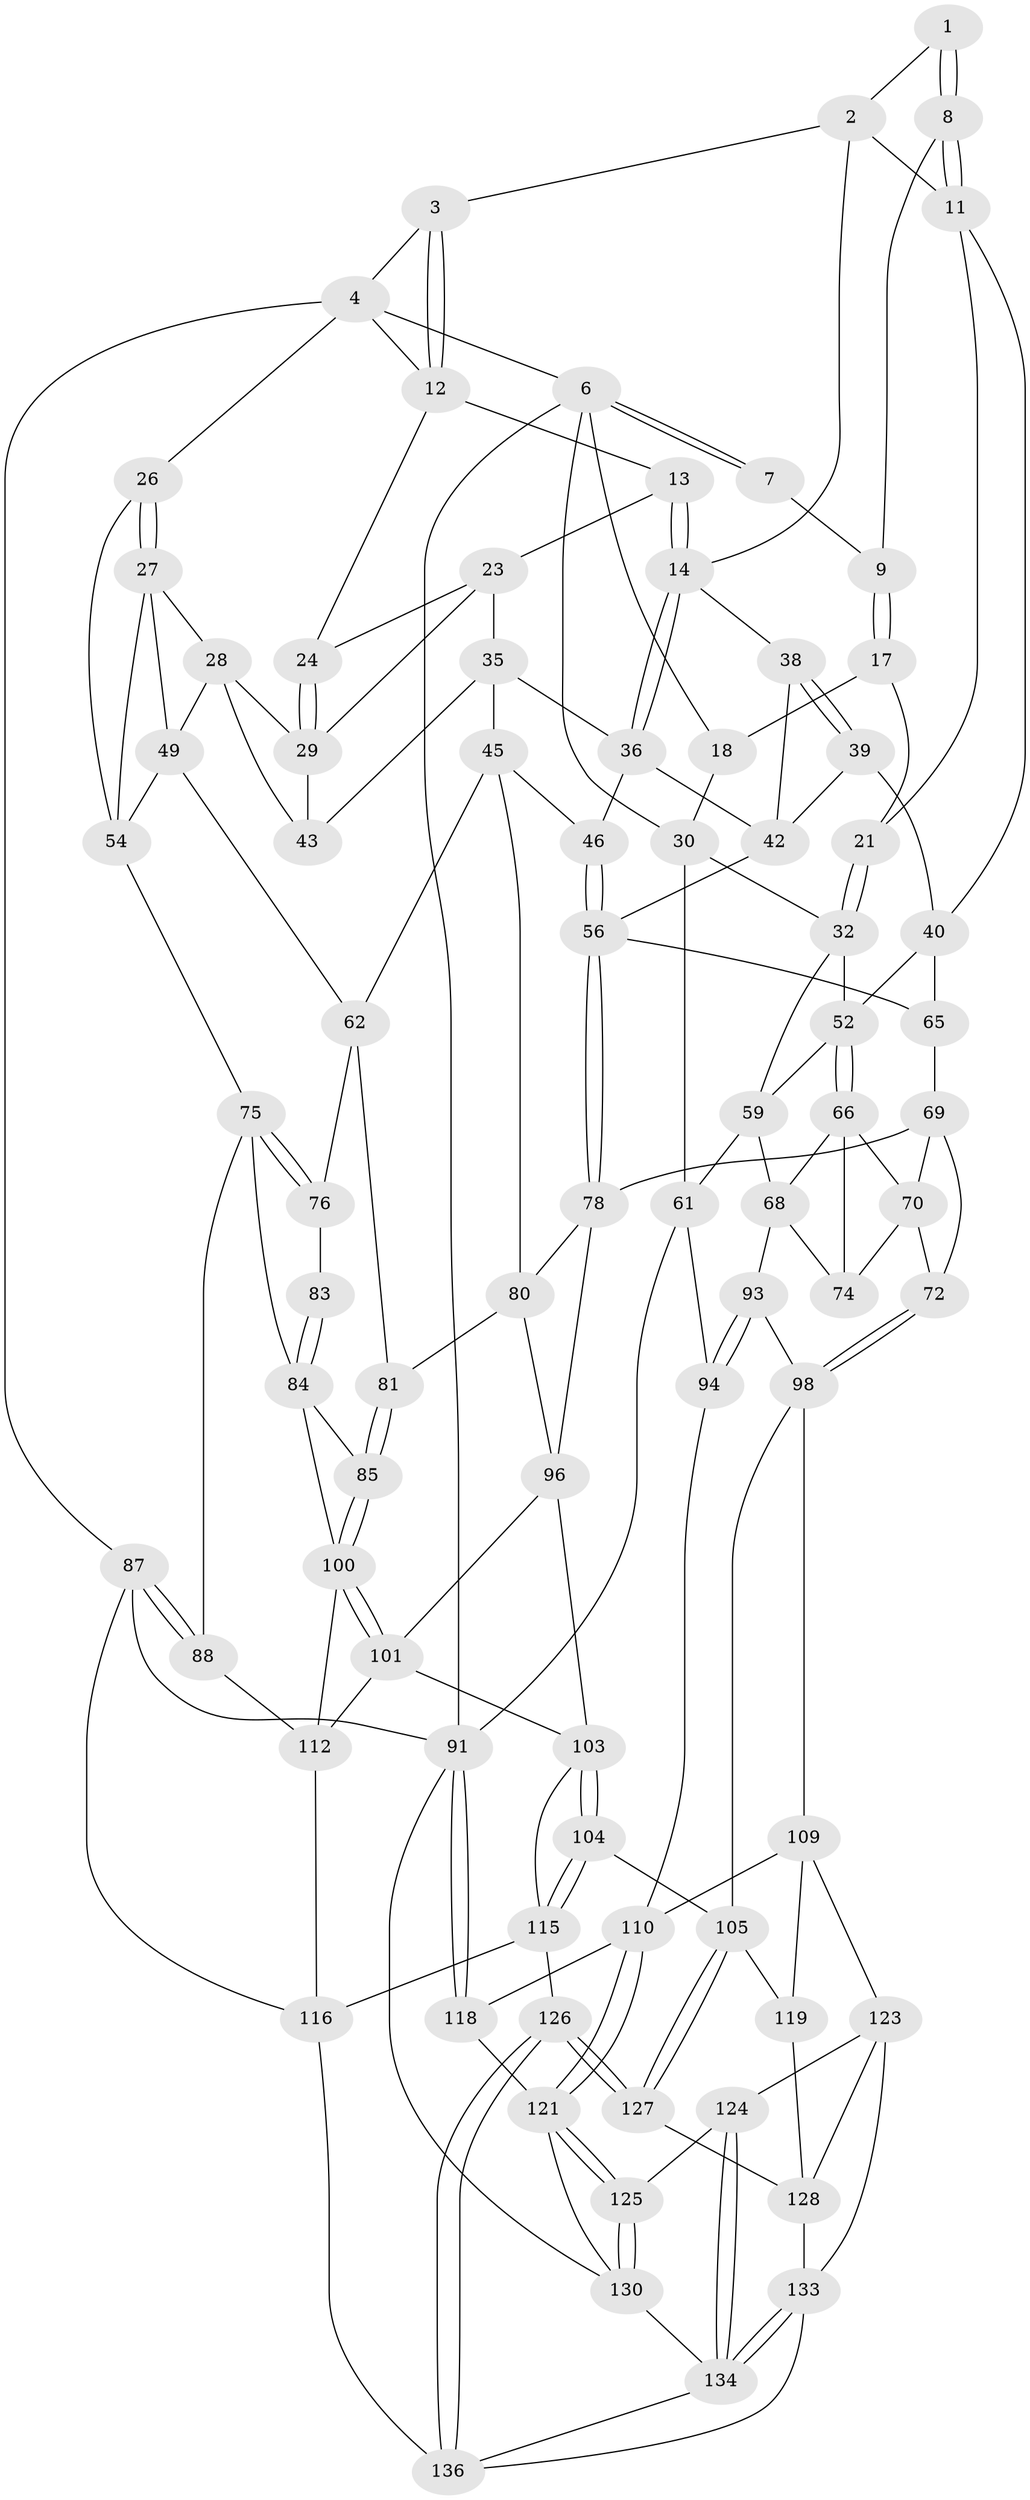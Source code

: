 // original degree distribution, {3: 0.014285714285714285, 4: 0.22857142857142856, 5: 0.5428571428571428, 6: 0.21428571428571427}
// Generated by graph-tools (version 1.1) at 2025/12/02/27/25 16:12:00]
// undirected, 84 vertices, 185 edges
graph export_dot {
graph [start="1"]
  node [color=gray90,style=filled];
  1 [pos="+0.3303559202394081+0"];
  2 [pos="+0.3982540672045034+0",super="+10"];
  3 [pos="+0.49972082092693215+0"];
  4 [pos="+0.8356211885406448+0",super="+5"];
  6 [pos="+0+0",super="+19"];
  7 [pos="+0+0"];
  8 [pos="+0.21798241818351885+0.05073722234557355"];
  9 [pos="+0.16804610857153393+0.052317811188669315"];
  11 [pos="+0.2632334038515178+0.14508383600651073",super="+20"];
  12 [pos="+0.5287657113220863+0",super="+16"];
  13 [pos="+0.5288528488861314+0"];
  14 [pos="+0.43708175012537953+0.14003198395586824",super="+15"];
  17 [pos="+0.13507843022773303+0.07188458254586988",super="+22"];
  18 [pos="+0.033309710334611844+0",super="+25"];
  21 [pos="+0.23099550179937411+0.17156233964813666"];
  23 [pos="+0.591327029417129+0.11227672159429132",super="+34"];
  24 [pos="+0.744037312600348+0.09599489828808067"];
  26 [pos="+1+0"];
  27 [pos="+0.9223219021520647+0.13024318410490196",super="+48"];
  28 [pos="+0.912349909234228+0.13319808681981296",super="+47"];
  29 [pos="+0.762802702572202+0.12461220232776264",super="+37"];
  30 [pos="+0.0635822790732934+0.1695760130459443",super="+31"];
  32 [pos="+0.2301208972851987+0.17320247396196764",super="+33"];
  35 [pos="+0.5710166786196669+0.17041536504820873",super="+44"];
  36 [pos="+0.5664498328570148+0.172988879687888",super="+41"];
  38 [pos="+0.41932764625597857+0.23143562735257267"];
  39 [pos="+0.37894233517788434+0.27795613320905166"];
  40 [pos="+0.36787146084662176+0.28497337872936346",super="+51"];
  42 [pos="+0.4918576056436403+0.24684542114164698",super="+58"];
  43 [pos="+0.7280390194255161+0.2318451348811801"];
  45 [pos="+0.6293438797491081+0.3463609780464351",super="+64"];
  46 [pos="+0.5892258194962696+0.3641981001858787"];
  49 [pos="+0.8677395670832752+0.36172873945117845",super="+50"];
  52 [pos="+0.3478844626273789+0.31974510504223563",super="+53"];
  54 [pos="+1+0.34554975124439236",super="+55"];
  56 [pos="+0.5611499090139702+0.3834087687092715",super="+57"];
  59 [pos="+0.1290323877829508+0.3470951440440748",super="+60"];
  61 [pos="+0+0.35573716023319046",super="+90"];
  62 [pos="+0.8285657507854334+0.40528485764965705",super="+63"];
  65 [pos="+0.5177360989139437+0.3852791002911359"];
  66 [pos="+0.3446010662455933+0.3651758266084939",super="+67"];
  68 [pos="+0.16161081472787656+0.45405871957483246",super="+86"];
  69 [pos="+0.4360601881201157+0.40611170332722896",super="+71"];
  70 [pos="+0.39228411405138963+0.3998403477242418",super="+73"];
  72 [pos="+0.4237985442359867+0.539059036818252"];
  74 [pos="+0.34161146180546414+0.5022222703041533"];
  75 [pos="+1+0.5085470090720552",super="+89"];
  76 [pos="+0.9910352086207536+0.47198969439836913",super="+77"];
  78 [pos="+0.5606754657101531+0.4868818448146928",super="+79"];
  80 [pos="+0.680742346094929+0.5072025068222932",super="+82"];
  81 [pos="+0.7745497263452815+0.5405364963785205"];
  83 [pos="+0.8796904020935169+0.5332508337640425"];
  84 [pos="+0.8838849626548706+0.5560512811008381",super="+95"];
  85 [pos="+0.8141071436106987+0.5861435689157432"];
  87 [pos="+1+1",super="+137"];
  88 [pos="+1+1",super="+114"];
  91 [pos="+0+0.8678071006478498",super="+92"];
  93 [pos="+0.1753117709830683+0.5742556110466404"];
  94 [pos="+0.0940057673991873+0.6191576931670147"];
  96 [pos="+0.7024695967733163+0.5976663127647845",super="+97"];
  98 [pos="+0.3520527160927621+0.6934344873179163",super="+99"];
  100 [pos="+0.7994614276872712+0.6162078031085738",super="+107"];
  101 [pos="+0.7412755235419057+0.6727453663912931",super="+102"];
  103 [pos="+0.555572868656096+0.6528836662367334",super="+108"];
  104 [pos="+0.45834279519863985+0.7368697920344333"];
  105 [pos="+0.4442509090465581+0.7433458373211063",super="+106"];
  109 [pos="+0.1884484709006591+0.7739611412985206",super="+120"];
  110 [pos="+0.1866149066912835+0.7746451563027801",super="+111"];
  112 [pos="+0.8535168862638577+0.8181183198782004",super="+113"];
  115 [pos="+0.6400828113521543+0.8069298080823022",super="+117"];
  116 [pos="+0.704876568734359+0.8226036631219008",super="+135"];
  118 [pos="+0.05442574351753269+0.8059859402767232"];
  119 [pos="+0.36411989661787697+0.7371226408690331"];
  121 [pos="+0.15134632578771054+0.8398133647256742",super="+122"];
  123 [pos="+0.2838385622327976+0.8314685820585994",super="+132"];
  124 [pos="+0.2568609694566437+0.8555772341243857"];
  125 [pos="+0.1985759637159932+0.8899852143694391"];
  126 [pos="+0.5410565495213032+0.8854463102368019"];
  127 [pos="+0.49627320608460856+0.8580284383652924"];
  128 [pos="+0.4288519348685632+0.9092716291216453",super="+129"];
  130 [pos="+0.11735182483771783+1",super="+131"];
  133 [pos="+0.3297755301557374+0.9193452389123189",super="+139"];
  134 [pos="+0.2719763721719243+1",super="+138"];
  136 [pos="+0.591809810173614+1",super="+140"];
  1 -- 2;
  1 -- 8;
  1 -- 8;
  2 -- 3;
  2 -- 11;
  2 -- 14;
  3 -- 4;
  3 -- 12;
  3 -- 12;
  4 -- 12;
  4 -- 26;
  4 -- 6;
  4 -- 87;
  6 -- 7;
  6 -- 7;
  6 -- 91;
  6 -- 18;
  6 -- 30;
  7 -- 9;
  8 -- 9;
  8 -- 11;
  8 -- 11;
  9 -- 17;
  9 -- 17;
  11 -- 40;
  11 -- 21;
  12 -- 13;
  12 -- 24;
  13 -- 14;
  13 -- 14;
  13 -- 23;
  14 -- 36;
  14 -- 36;
  14 -- 38;
  17 -- 18 [weight=2];
  17 -- 21;
  18 -- 30;
  21 -- 32;
  21 -- 32;
  23 -- 24;
  23 -- 35;
  23 -- 29;
  24 -- 29;
  24 -- 29;
  26 -- 27;
  26 -- 27;
  26 -- 54;
  27 -- 28;
  27 -- 49;
  27 -- 54;
  28 -- 29;
  28 -- 43;
  28 -- 49;
  29 -- 43;
  30 -- 32;
  30 -- 61;
  32 -- 52;
  32 -- 59;
  35 -- 36;
  35 -- 43;
  35 -- 45;
  36 -- 42;
  36 -- 46;
  38 -- 39;
  38 -- 39;
  38 -- 42;
  39 -- 40;
  39 -- 42;
  40 -- 65;
  40 -- 52;
  42 -- 56;
  45 -- 46;
  45 -- 80;
  45 -- 62;
  46 -- 56;
  46 -- 56;
  49 -- 54;
  49 -- 62;
  52 -- 66;
  52 -- 66;
  52 -- 59;
  54 -- 75;
  56 -- 78;
  56 -- 78;
  56 -- 65;
  59 -- 68;
  59 -- 61;
  61 -- 91;
  61 -- 94;
  62 -- 81;
  62 -- 76;
  65 -- 69;
  66 -- 70;
  66 -- 68;
  66 -- 74;
  68 -- 74;
  68 -- 93;
  69 -- 70;
  69 -- 72;
  69 -- 78;
  70 -- 72;
  70 -- 74;
  72 -- 98;
  72 -- 98;
  75 -- 76;
  75 -- 76;
  75 -- 88;
  75 -- 84;
  76 -- 83 [weight=2];
  78 -- 80;
  78 -- 96;
  80 -- 81;
  80 -- 96;
  81 -- 85;
  81 -- 85;
  83 -- 84;
  83 -- 84;
  84 -- 85;
  84 -- 100;
  85 -- 100;
  85 -- 100;
  87 -- 88 [weight=2];
  87 -- 88;
  87 -- 91;
  87 -- 116;
  88 -- 112;
  91 -- 118;
  91 -- 118;
  91 -- 130;
  93 -- 94;
  93 -- 94;
  93 -- 98;
  94 -- 110;
  96 -- 101;
  96 -- 103;
  98 -- 105;
  98 -- 109;
  100 -- 101;
  100 -- 101;
  100 -- 112;
  101 -- 112;
  101 -- 103;
  103 -- 104;
  103 -- 104;
  103 -- 115;
  104 -- 105;
  104 -- 115;
  104 -- 115;
  105 -- 127;
  105 -- 127;
  105 -- 119;
  109 -- 110;
  109 -- 123;
  109 -- 119;
  110 -- 121;
  110 -- 121;
  110 -- 118;
  112 -- 116;
  115 -- 116;
  115 -- 126;
  116 -- 136;
  118 -- 121;
  119 -- 128;
  121 -- 125;
  121 -- 125;
  121 -- 130;
  123 -- 124;
  123 -- 128;
  123 -- 133;
  124 -- 125;
  124 -- 134;
  124 -- 134;
  125 -- 130;
  125 -- 130;
  126 -- 127;
  126 -- 127;
  126 -- 136;
  126 -- 136;
  127 -- 128;
  128 -- 133;
  130 -- 134;
  133 -- 134;
  133 -- 134;
  133 -- 136;
  134 -- 136;
}
